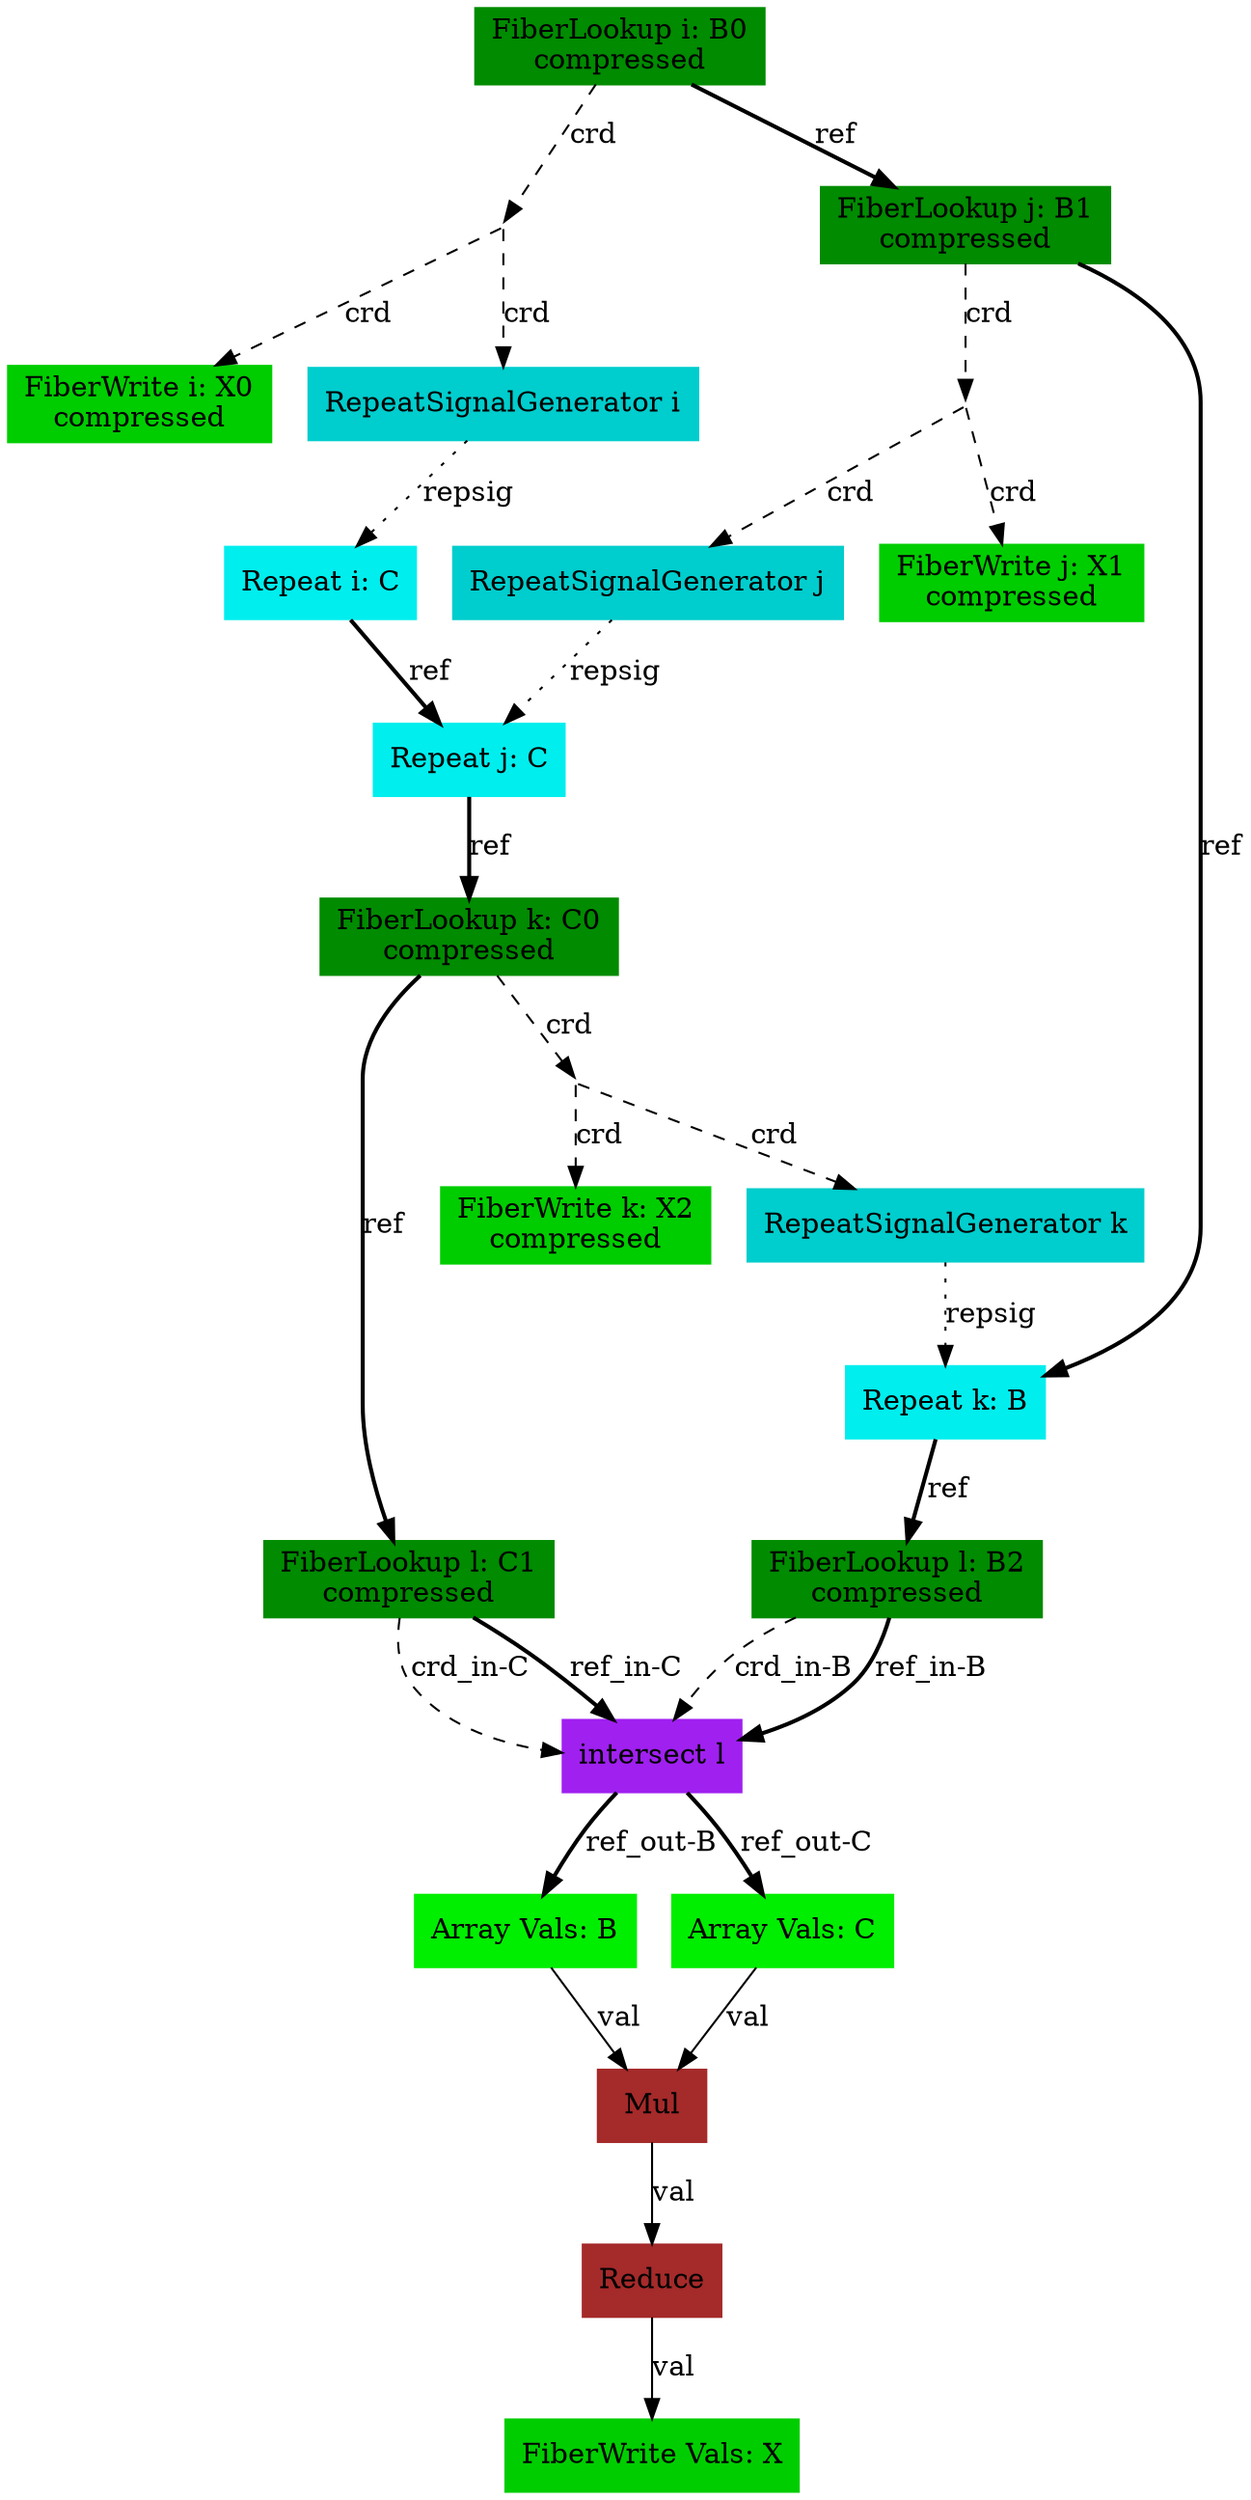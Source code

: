 digraph SAM {
    comment="X=sss012,B=sss012,C=ss01"
    22 [comment="type=fiberlookup,index=i,tensor=B,mode=0,format=compressed,src=true,root=true" label="FiberLookup i: B0\ncompressed" color=green4 shape=box style=filled type="fiberlookup" index="i" tensor="B" mode="0" format="compressed" src="true" root="true"]
    21 [comment="type=broadcast" shape=point style=invis type="broadcast"]
    3 [comment="type=fiberwrite,index=i,tensor=X,mode=0,format=compressed,segsize=2,crdsize=B0_dim,sink=true" label="FiberWrite i: X0\ncompressed" color=green3 shape=box style=filled type="fiberwrite" index="i" tensor="X" mode="0" format="compressed" segsize="2" crdsize="B0_dim" sink="true"]
    20 [comment="type=repsiggen,index=i" label="RepeatSignalGenerator i" color=cyan3 shape=box style=filled type="repsiggen" index="i"]
    19 [comment="type=repeat,index=i,tensor=C,root=true" label="Repeat i: C" color=cyan2 shape=box style=filled type="repeat" index="i" tensor="C" root="true"]
    15 [comment="type=repeat,index=j,tensor=C,root=false" label="Repeat j: C" color=cyan2 shape=box style=filled type="repeat" index="j" tensor="C" root="false"]
    14 [comment="type=fiberlookup,index=k,tensor=C,mode=0,format=compressed,src=true,root=false" label="FiberLookup k: C0\ncompressed" color=green4 shape=box style=filled type="fiberlookup" index="k" tensor="C" mode="0" format="compressed" src="true" root="false"]
    13 [comment="type=broadcast" shape=point style=invis type="broadcast"]
    1 [comment="type=fiberwrite,index=k,tensor=X,mode=2,format=compressed,segsize=B0_dim*B1_dim+1,crdsize=B0_dim*B1_dim*C0_dim,sink=true" label="FiberWrite k: X2\ncompressed" color=green3 shape=box style=filled type="fiberwrite" index="k" tensor="X" mode="2" format="compressed" segsize="B0_dim*B1_dim+1" crdsize="B0_dim*B1_dim*C0_dim" sink="true"]
    12 [comment="type=repsiggen,index=k" label="RepeatSignalGenerator k" color=cyan3 shape=box style=filled type="repsiggen" index="k"]
    11 [comment="type=repeat,index=k,tensor=B,root=false" label="Repeat k: B" color=cyan2 shape=box style=filled type="repeat" index="k" tensor="B" root="false"]
    9 [comment="type=fiberlookup,index=l,tensor=B,mode=2,format=compressed,src=true,root=false" label="FiberLookup l: B2\ncompressed" color=green4 shape=box style=filled type="fiberlookup" index="l" tensor="B" mode="2" format="compressed" src="true" root="false"]
    8 [comment="type=intersect,index=l" label="intersect l" color=purple shape=box style=filled type="intersect" index="l"]
    6 [comment="type=arrayvals,tensor=B" label="Array Vals: B" color=green2 shape=box style=filled type="arrayvals" tensor="B"]
    5 [comment="type=mul" label="Mul" color=brown shape=box style=filled type="mul"]
    4 [comment="type=reduce" label="Reduce" color=brown shape=box style=filled type="reduce"]
    0 [comment="type=fiberwrite,mode=vals,tensor=X,size=1*B0_dim*B1_dim*C0_dim,sink=true" label="FiberWrite Vals: X" color=green3 shape=box style=filled type="fiberwrite" tensor="X" mode="vals" size="1*B0_dim*B1_dim*C0_dim" sink="true"]
    7 [comment="type=arrayvals,tensor=C" label="Array Vals: C" color=green2 shape=box style=filled type="arrayvals" tensor="C"]
    10 [comment="type=fiberlookup,index=l,tensor=C,mode=1,format=compressed,src=true,root=false" label="FiberLookup l: C1\ncompressed" color=green4 shape=box style=filled type="fiberlookup" index="l" tensor="C" mode="1" format="compressed" src="true" root="false"]
    18 [comment="type=fiberlookup,index=j,tensor=B,mode=1,format=compressed,src=true,root=false" label="FiberLookup j: B1\ncompressed" color=green4 shape=box style=filled type="fiberlookup" index="j" tensor="B" mode="1" format="compressed" src="true" root="false"]
    17 [comment="type=broadcast" shape=point style=invis type="broadcast"]
    2 [comment="type=fiberwrite,index=j,tensor=X,mode=1,format=compressed,segsize=B0_dim+1,crdsize=B0_dim*B1_dim,sink=true" label="FiberWrite j: X1\ncompressed" color=green3 shape=box style=filled type="fiberwrite" index="j" tensor="X" mode="1" format="compressed" segsize="B0_dim+1" crdsize="B0_dim*B1_dim" sink="true"]
    16 [comment="type=repsiggen,index=j" label="RepeatSignalGenerator j" color=cyan3 shape=box style=filled type="repsiggen" index="j"]
    22 -> 21 [label="crd" style=dashed type="crd" comment=""]
    21 -> 3 [label="crd" style=dashed type="crd"]
    21 -> 20 [label="crd" style=dashed type="crd"]
    20 -> 19 [label="repsig" style=dotted type="repsig"]
    19 -> 15 [label="ref" style=bold type="ref"]
    15 -> 14 [label="ref" style=bold type="ref"]
    14 -> 13 [label="crd" style=dashed type="crd" comment=""]
    13 -> 1 [label="crd" style=dashed type="crd"]
    13 -> 12 [label="crd" style=dashed type="crd"]
    12 -> 11 [label="repsig" style=dotted type="repsig"]
    11 -> 9 [label="ref" style=bold type="ref"]
    9 -> 8 [label="crd_in-B" style=dashed type="crd" comment="in-B"]
    8 -> 6 [label="ref_out-B" style=bold type="ref" comment="out-B"]
    6 -> 5 [label="val" type="val"]
    5 -> 4 [label="val" type="val"]
    4 -> 0 [label="val" type="val"]
    8 -> 7 [label="ref_out-C" style=bold type="ref" comment="out-C"]
    7 -> 5 [label="val" type="val"]
    9 -> 8 [label="ref_in-B" style=bold type="ref" comment="in-B"]
    14 -> 10 [label="ref" style=bold type="ref" comment=""]
    10 -> 8 [label="crd_in-C" style=dashed type="crd" comment="in-C"]
    10 -> 8 [label="ref_in-C" style=bold type="ref" comment="in-C"]
    22 -> 18 [label="ref" style=bold type="ref" comment=""]
    18 -> 17 [label="crd" style=dashed type="crd" comment=""]
    17 -> 2 [label="crd" style=dashed type="crd"]
    17 -> 16 [label="crd" style=dashed type="crd"]
    16 -> 15 [label="repsig" style=dotted type="repsig"]
    18 -> 11 [label="ref" style=bold type="ref" comment=""]
}
